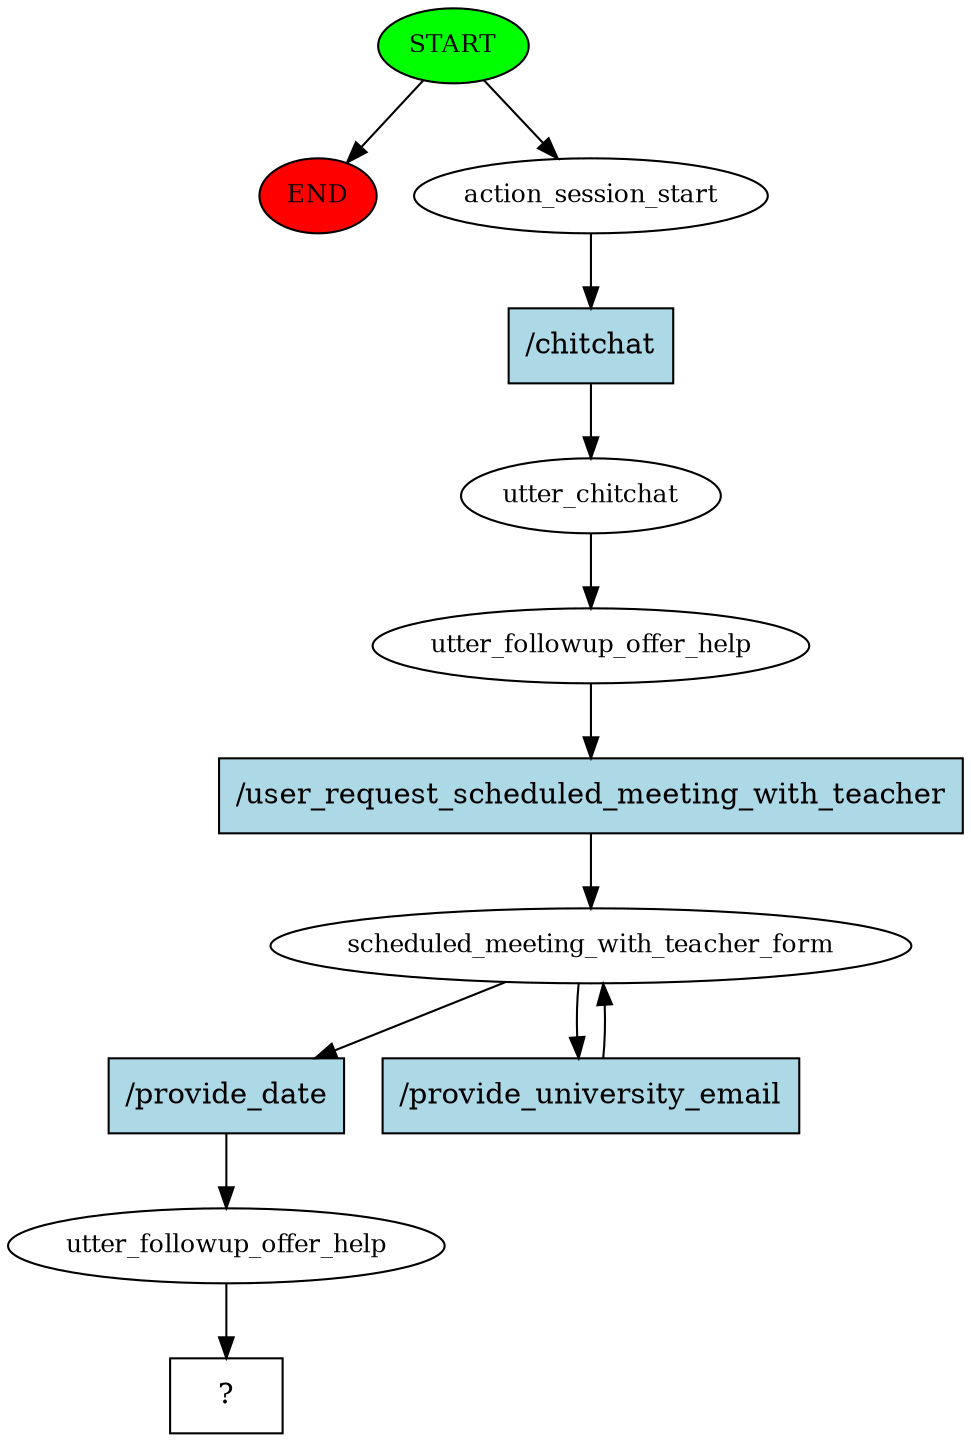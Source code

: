 digraph  {
0 [class="start active", fillcolor=green, fontsize=12, label=START, style=filled];
"-1" [class=end, fillcolor=red, fontsize=12, label=END, style=filled];
1 [class=active, fontsize=12, label=action_session_start];
2 [class=active, fontsize=12, label=utter_chitchat];
3 [class=active, fontsize=12, label=utter_followup_offer_help];
4 [class=active, fontsize=12, label=scheduled_meeting_with_teacher_form];
6 [class=active, fontsize=12, label=utter_followup_offer_help];
7 [class="intent dashed active", label="  ?  ", shape=rect];
8 [class="intent active", fillcolor=lightblue, label="/chitchat", shape=rect, style=filled];
9 [class="intent active", fillcolor=lightblue, label="/user_request_scheduled_meeting_with_teacher", shape=rect, style=filled];
10 [class="intent active", fillcolor=lightblue, label="/provide_date", shape=rect, style=filled];
11 [class="intent active", fillcolor=lightblue, label="/provide_university_email", shape=rect, style=filled];
0 -> "-1"  [class="", key=NONE, label=""];
0 -> 1  [class=active, key=NONE, label=""];
1 -> 8  [class=active, key=0];
2 -> 3  [class=active, key=NONE, label=""];
3 -> 9  [class=active, key=0];
4 -> 10  [class=active, key=0];
4 -> 11  [class=active, key=0];
6 -> 7  [class=active, key=NONE, label=""];
8 -> 2  [class=active, key=0];
9 -> 4  [class=active, key=0];
10 -> 6  [class=active, key=0];
11 -> 4  [class=active, key=0];
}

